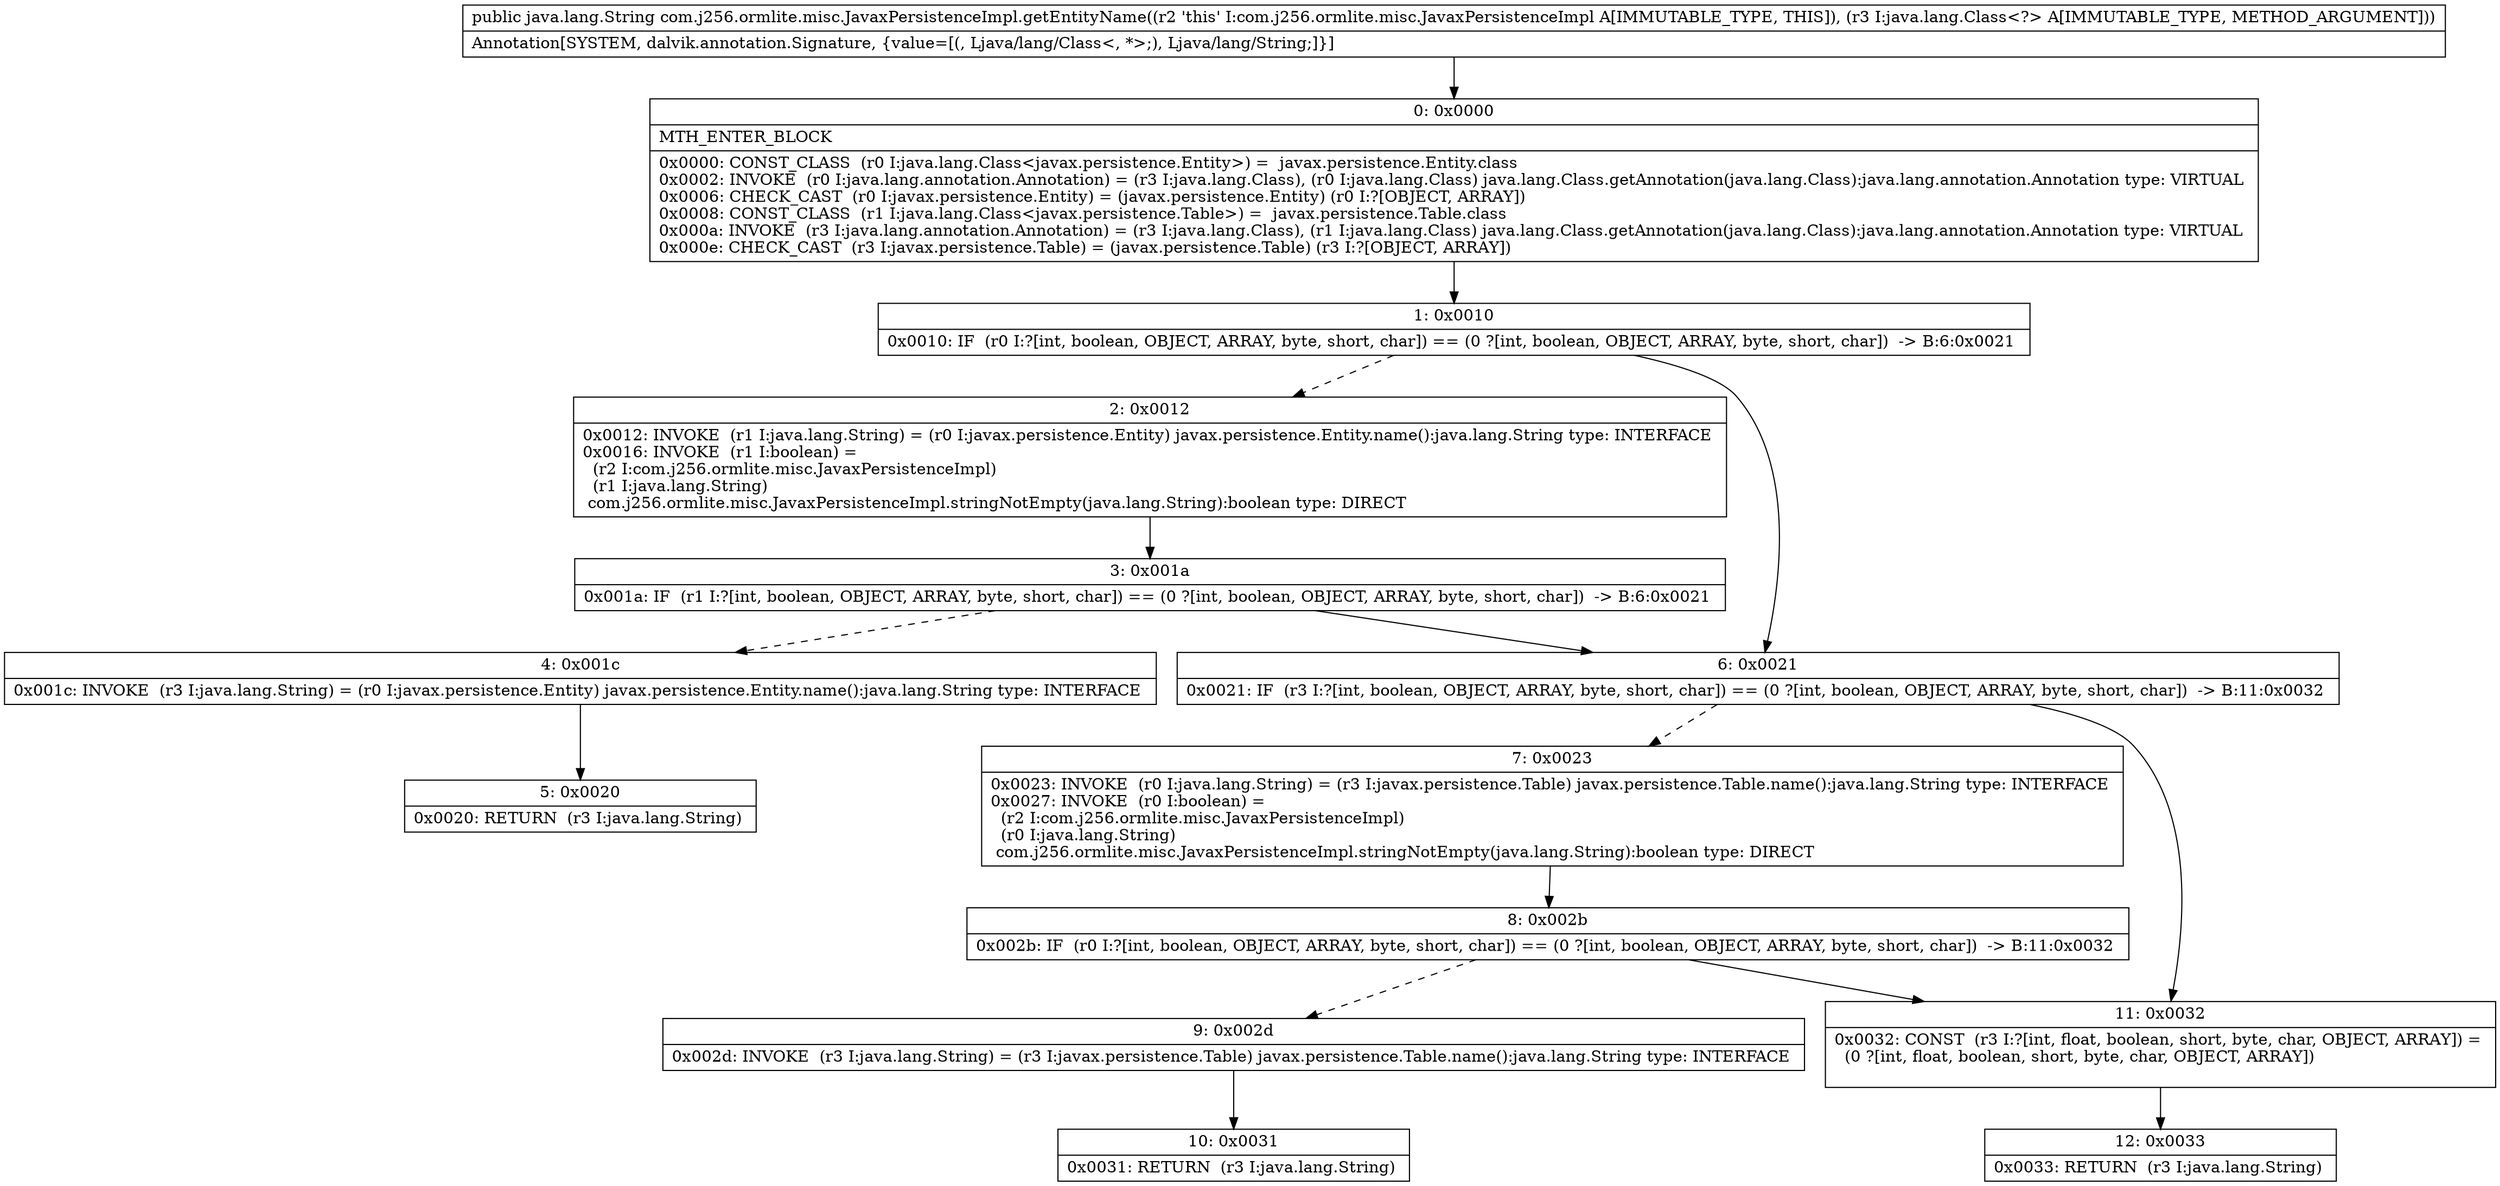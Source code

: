 digraph "CFG forcom.j256.ormlite.misc.JavaxPersistenceImpl.getEntityName(Ljava\/lang\/Class;)Ljava\/lang\/String;" {
Node_0 [shape=record,label="{0\:\ 0x0000|MTH_ENTER_BLOCK\l|0x0000: CONST_CLASS  (r0 I:java.lang.Class\<javax.persistence.Entity\>) =  javax.persistence.Entity.class \l0x0002: INVOKE  (r0 I:java.lang.annotation.Annotation) = (r3 I:java.lang.Class), (r0 I:java.lang.Class) java.lang.Class.getAnnotation(java.lang.Class):java.lang.annotation.Annotation type: VIRTUAL \l0x0006: CHECK_CAST  (r0 I:javax.persistence.Entity) = (javax.persistence.Entity) (r0 I:?[OBJECT, ARRAY]) \l0x0008: CONST_CLASS  (r1 I:java.lang.Class\<javax.persistence.Table\>) =  javax.persistence.Table.class \l0x000a: INVOKE  (r3 I:java.lang.annotation.Annotation) = (r3 I:java.lang.Class), (r1 I:java.lang.Class) java.lang.Class.getAnnotation(java.lang.Class):java.lang.annotation.Annotation type: VIRTUAL \l0x000e: CHECK_CAST  (r3 I:javax.persistence.Table) = (javax.persistence.Table) (r3 I:?[OBJECT, ARRAY]) \l}"];
Node_1 [shape=record,label="{1\:\ 0x0010|0x0010: IF  (r0 I:?[int, boolean, OBJECT, ARRAY, byte, short, char]) == (0 ?[int, boolean, OBJECT, ARRAY, byte, short, char])  \-\> B:6:0x0021 \l}"];
Node_2 [shape=record,label="{2\:\ 0x0012|0x0012: INVOKE  (r1 I:java.lang.String) = (r0 I:javax.persistence.Entity) javax.persistence.Entity.name():java.lang.String type: INTERFACE \l0x0016: INVOKE  (r1 I:boolean) = \l  (r2 I:com.j256.ormlite.misc.JavaxPersistenceImpl)\l  (r1 I:java.lang.String)\l com.j256.ormlite.misc.JavaxPersistenceImpl.stringNotEmpty(java.lang.String):boolean type: DIRECT \l}"];
Node_3 [shape=record,label="{3\:\ 0x001a|0x001a: IF  (r1 I:?[int, boolean, OBJECT, ARRAY, byte, short, char]) == (0 ?[int, boolean, OBJECT, ARRAY, byte, short, char])  \-\> B:6:0x0021 \l}"];
Node_4 [shape=record,label="{4\:\ 0x001c|0x001c: INVOKE  (r3 I:java.lang.String) = (r0 I:javax.persistence.Entity) javax.persistence.Entity.name():java.lang.String type: INTERFACE \l}"];
Node_5 [shape=record,label="{5\:\ 0x0020|0x0020: RETURN  (r3 I:java.lang.String) \l}"];
Node_6 [shape=record,label="{6\:\ 0x0021|0x0021: IF  (r3 I:?[int, boolean, OBJECT, ARRAY, byte, short, char]) == (0 ?[int, boolean, OBJECT, ARRAY, byte, short, char])  \-\> B:11:0x0032 \l}"];
Node_7 [shape=record,label="{7\:\ 0x0023|0x0023: INVOKE  (r0 I:java.lang.String) = (r3 I:javax.persistence.Table) javax.persistence.Table.name():java.lang.String type: INTERFACE \l0x0027: INVOKE  (r0 I:boolean) = \l  (r2 I:com.j256.ormlite.misc.JavaxPersistenceImpl)\l  (r0 I:java.lang.String)\l com.j256.ormlite.misc.JavaxPersistenceImpl.stringNotEmpty(java.lang.String):boolean type: DIRECT \l}"];
Node_8 [shape=record,label="{8\:\ 0x002b|0x002b: IF  (r0 I:?[int, boolean, OBJECT, ARRAY, byte, short, char]) == (0 ?[int, boolean, OBJECT, ARRAY, byte, short, char])  \-\> B:11:0x0032 \l}"];
Node_9 [shape=record,label="{9\:\ 0x002d|0x002d: INVOKE  (r3 I:java.lang.String) = (r3 I:javax.persistence.Table) javax.persistence.Table.name():java.lang.String type: INTERFACE \l}"];
Node_10 [shape=record,label="{10\:\ 0x0031|0x0031: RETURN  (r3 I:java.lang.String) \l}"];
Node_11 [shape=record,label="{11\:\ 0x0032|0x0032: CONST  (r3 I:?[int, float, boolean, short, byte, char, OBJECT, ARRAY]) = \l  (0 ?[int, float, boolean, short, byte, char, OBJECT, ARRAY])\l \l}"];
Node_12 [shape=record,label="{12\:\ 0x0033|0x0033: RETURN  (r3 I:java.lang.String) \l}"];
MethodNode[shape=record,label="{public java.lang.String com.j256.ormlite.misc.JavaxPersistenceImpl.getEntityName((r2 'this' I:com.j256.ormlite.misc.JavaxPersistenceImpl A[IMMUTABLE_TYPE, THIS]), (r3 I:java.lang.Class\<?\> A[IMMUTABLE_TYPE, METHOD_ARGUMENT]))  | Annotation[SYSTEM, dalvik.annotation.Signature, \{value=[(, Ljava\/lang\/Class\<, *\>;), Ljava\/lang\/String;]\}]\l}"];
MethodNode -> Node_0;
Node_0 -> Node_1;
Node_1 -> Node_2[style=dashed];
Node_1 -> Node_6;
Node_2 -> Node_3;
Node_3 -> Node_4[style=dashed];
Node_3 -> Node_6;
Node_4 -> Node_5;
Node_6 -> Node_7[style=dashed];
Node_6 -> Node_11;
Node_7 -> Node_8;
Node_8 -> Node_9[style=dashed];
Node_8 -> Node_11;
Node_9 -> Node_10;
Node_11 -> Node_12;
}

